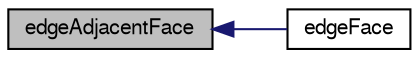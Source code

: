 digraph "edgeAdjacentFace"
{
  bgcolor="transparent";
  edge [fontname="FreeSans",fontsize="10",labelfontname="FreeSans",labelfontsize="10"];
  node [fontname="FreeSans",fontsize="10",shape=record];
  rankdir="LR";
  Node146 [label="edgeAdjacentFace",height=0.2,width=0.4,color="black", fillcolor="grey75", style="filled", fontcolor="black"];
  Node146 -> Node147 [dir="back",color="midnightblue",fontsize="10",style="solid",fontname="FreeSans"];
  Node147 [label="edgeFace",height=0.2,width=0.4,color="black",URL="$a27230.html#ae282a5794a7505ceb18267d823ce0fa6",tooltip="Return first face adjacent to the given edge. "];
}
